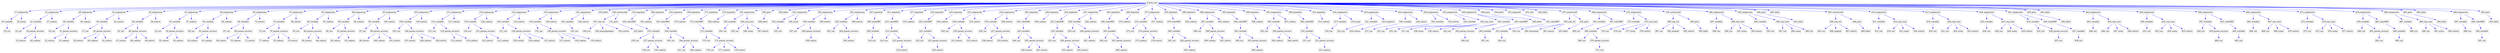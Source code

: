 digraph G {node[shape=box, style=filled, color=Gray95]; edge[color=blue];rankdir=UD 

"0_lista_inst"->"17_asignacion"
"17_asignacion"->"18_variable"
"18_variable"->"19_var"


"17_asignacion"->"20_array"


"0_lista_inst"->"21_asignacion"
"21_asignacion"->"22_variable"
"22_variable"->"23_var"

"22_variable"->"24_param_accesso"
"24_param_accesso"->"25_entero"

"24_param_accesso"->"26_cadena"



"21_asignacion"->"27_cadena"


"0_lista_inst"->"28_asignacion"
"28_asignacion"->"29_variable"
"29_variable"->"30_var"

"29_variable"->"31_param_accesso"
"31_param_accesso"->"32_entero"

"31_param_accesso"->"33_cadena"



"28_asignacion"->"34_cadena"


"0_lista_inst"->"35_asignacion"
"35_asignacion"->"36_variable"
"36_variable"->"37_var"

"36_variable"->"38_param_accesso"
"38_param_accesso"->"39_entero"

"38_param_accesso"->"40_cadena"

"38_param_accesso"->"41_entero"



"35_asignacion"->"42_entero"


"0_lista_inst"->"43_asignacion"
"43_asignacion"->"44_variable"
"44_variable"->"45_var"

"44_variable"->"46_param_accesso"
"46_param_accesso"->"47_entero"

"46_param_accesso"->"48_cadena"

"46_param_accesso"->"49_entero"



"43_asignacion"->"50_entero"


"0_lista_inst"->"51_asignacion"
"51_asignacion"->"52_variable"
"52_variable"->"53_var"

"52_variable"->"54_param_accesso"
"54_param_accesso"->"55_entero"

"54_param_accesso"->"56_cadena"



"51_asignacion"->"57_cadena"


"0_lista_inst"->"58_asignacion"
"58_asignacion"->"59_variable"
"59_variable"->"60_var"

"59_variable"->"61_param_accesso"
"61_param_accesso"->"62_entero"

"61_param_accesso"->"63_cadena"



"58_asignacion"->"64_cadena"


"0_lista_inst"->"65_asignacion"
"65_asignacion"->"66_variable"
"66_variable"->"67_var"

"66_variable"->"68_param_accesso"
"68_param_accesso"->"69_entero"

"68_param_accesso"->"70_cadena"

"68_param_accesso"->"71_entero"



"65_asignacion"->"72_entero"


"0_lista_inst"->"73_asignacion"
"73_asignacion"->"74_variable"
"74_variable"->"75_var"

"74_variable"->"76_param_accesso"
"76_param_accesso"->"77_entero"

"76_param_accesso"->"78_cadena"

"76_param_accesso"->"79_entero"



"73_asignacion"->"80_entero"


"0_lista_inst"->"81_asignacion"
"81_asignacion"->"82_variable"
"82_variable"->"83_var"

"82_variable"->"84_param_accesso"
"84_param_accesso"->"85_entero"

"84_param_accesso"->"86_cadena"



"81_asignacion"->"87_cadena"


"0_lista_inst"->"88_asignacion"
"88_asignacion"->"89_variable"
"89_variable"->"90_var"

"89_variable"->"91_param_accesso"
"91_param_accesso"->"92_entero"

"91_param_accesso"->"93_cadena"



"88_asignacion"->"94_cadena"


"0_lista_inst"->"95_asignacion"
"95_asignacion"->"96_variable"
"96_variable"->"97_var"

"96_variable"->"98_param_accesso"
"98_param_accesso"->"99_entero"

"98_param_accesso"->"100_cadena"

"98_param_accesso"->"101_entero"



"95_asignacion"->"102_entero"


"0_lista_inst"->"103_asignacion"
"103_asignacion"->"104_variable"
"104_variable"->"105_var"

"104_variable"->"106_param_accesso"
"106_param_accesso"->"107_entero"

"106_param_accesso"->"108_cadena"

"106_param_accesso"->"109_entero"



"103_asignacion"->"110_entero"


"0_lista_inst"->"111_asignacion"
"111_asignacion"->"112_variable"
"112_variable"->"113_var"

"112_variable"->"114_param_accesso"
"114_param_accesso"->"115_entero"

"114_param_accesso"->"116_cadena"



"111_asignacion"->"117_cadena"


"0_lista_inst"->"118_asignacion"
"118_asignacion"->"119_variable"
"119_variable"->"120_var"

"119_variable"->"121_param_accesso"
"121_param_accesso"->"122_entero"

"121_param_accesso"->"123_cadena"



"118_asignacion"->"124_cadena"


"0_lista_inst"->"125_asignacion"
"125_asignacion"->"126_variable"
"126_variable"->"127_var"

"126_variable"->"128_param_accesso"
"128_param_accesso"->"129_entero"

"128_param_accesso"->"130_cadena"

"128_param_accesso"->"131_entero"



"125_asignacion"->"132_entero"


"0_lista_inst"->"133_asignacion"
"133_asignacion"->"134_variable"
"134_variable"->"135_var"

"134_variable"->"136_param_accesso"
"136_param_accesso"->"137_entero"

"136_param_accesso"->"138_cadena"

"136_param_accesso"->"139_entero"



"133_asignacion"->"140_entero"


"0_lista_inst"->"141_asignacion"
"141_asignacion"->"142_variable"
"142_variable"->"143_var"


"141_asignacion"->"144_entero"


"0_lista_inst"->"145_label"

"0_lista_inst"->"146_sentenciaif"
"146_sentenciaif"->"147_exp_rel"
"147_exp_rel"->"148_var"

"147_exp_rel"->"149_mayorigualque"

"147_exp_rel"->"150_entero"


"146_sentenciaif"->"151_goto"
"151_goto"->"152_label"



"0_lista_inst"->"153_imprimir"
"153_imprimir"->"154_valorIMP"
"154_valorIMP"->"155_variable"
"155_variable"->"156_var"

"155_variable"->"157_param_accesso"
"157_param_accesso"->"158_var"

"157_param_accesso"->"159_cadena"





"0_lista_inst"->"160_imprimir"
"160_imprimir"->"161_cadena"


"0_lista_inst"->"162_imprimir"
"162_imprimir"->"163_valorIMP"
"163_valorIMP"->"164_variable"
"164_variable"->"165_var"

"164_variable"->"166_param_accesso"
"166_param_accesso"->"167_var"

"166_param_accesso"->"168_cadena"





"0_lista_inst"->"169_imprimir"
"169_imprimir"->"170_cadena"


"0_lista_inst"->"171_imprimir"
"171_imprimir"->"172_valorIMP"
"172_valorIMP"->"173_variable"
"173_variable"->"174_var"

"173_variable"->"175_param_accesso"
"175_param_accesso"->"176_var"

"175_param_accesso"->"177_cadena"

"175_param_accesso"->"178_entero"





"0_lista_inst"->"179_imprimir"
"179_imprimir"->"180_cadena"


"0_lista_inst"->"181_asignacion"
"181_asignacion"->"182_variable"
"182_variable"->"183_var"


"181_asignacion"->"184_exp_num"
"184_exp_num"->"185_var"

"184_exp_num"->"186_suma"

"184_exp_num"->"187_entero"



"0_lista_inst"->"188_goto"
"188_goto"->"189_label"


"0_lista_inst"->"190_label"

"0_lista_inst"->"191_asignacion"
"191_asignacion"->"192_variable"
"192_variable"->"193_var"


"191_asignacion"->"194_array"


"0_lista_inst"->"195_asignacion"
"195_asignacion"->"196_variable"
"196_variable"->"197_var"

"196_variable"->"198_param_accesso"
"198_param_accesso"->"199_entero"



"195_asignacion"->"200_entero"


"0_lista_inst"->"201_asignacion"
"201_asignacion"->"202_variable"
"202_variable"->"203_var"

"202_variable"->"204_param_accesso"
"204_param_accesso"->"205_entero"



"201_asignacion"->"206_entero"


"0_lista_inst"->"207_imprimir"
"207_imprimir"->"208_valorIMP"
"208_valorIMP"->"209_variable"
"209_variable"->"210_var"




"0_lista_inst"->"211_imprimir"
"211_imprimir"->"212_valorIMP"
"212_valorIMP"->"213_variable"
"213_variable"->"214_var"

"213_variable"->"215_param_accesso"
"215_param_accesso"->"216_entero"





"0_lista_inst"->"217_imprimir"
"217_imprimir"->"218_cadena"


"0_lista_inst"->"219_imprimir"
"219_imprimir"->"220_valorIMP"
"220_valorIMP"->"221_variable"
"221_variable"->"222_var"

"221_variable"->"223_param_accesso"
"223_param_accesso"->"224_entero"





"0_lista_inst"->"225_imprimir"
"225_imprimir"->"226_cadena"


"0_lista_inst"->"227_asignacion"
"227_asignacion"->"228_variable"
"228_variable"->"229_var"

"228_variable"->"230_param_accesso"
"230_param_accesso"->"231_entero"

"230_param_accesso"->"232_entero"



"227_asignacion"->"233_entero"


"0_lista_inst"->"234_asignacion"
"234_asignacion"->"235_variable"
"235_variable"->"236_var"

"235_variable"->"237_param_accesso"
"237_param_accesso"->"238_entero"

"237_param_accesso"->"239_entero"



"234_asignacion"->"240_entero"


"0_lista_inst"->"241_imprimir"
"241_imprimir"->"242_valorIMP"
"242_valorIMP"->"243_variable"
"243_variable"->"244_var"

"243_variable"->"245_param_accesso"
"245_param_accesso"->"246_entero"

"245_param_accesso"->"247_entero"





"0_lista_inst"->"248_imprimir"
"248_imprimir"->"249_cadena"


"0_lista_inst"->"250_imprimir"
"250_imprimir"->"251_valorIMP"
"251_valorIMP"->"252_variable"
"252_variable"->"253_var"

"252_variable"->"254_param_accesso"
"254_param_accesso"->"255_entero"

"254_param_accesso"->"256_entero"





"0_lista_inst"->"257_asignacion"
"257_asignacion"->"258_variable"
"258_variable"->"259_var"

"258_variable"->"260_param_accesso"
"260_param_accesso"->"261_cadena"



"257_asignacion"->"262_cadena"


"0_lista_inst"->"263_imprimir"
"263_imprimir"->"264_valorIMP"
"264_valorIMP"->"265_variable"
"265_variable"->"266_var"

"265_variable"->"267_param_accesso"
"267_param_accesso"->"268_cadena"





"0_lista_inst"->"269_imprimir"
"269_imprimir"->"270_cadena"


"0_lista_inst"->"271_asignacion"
"271_asignacion"->"272_variable"
"272_variable"->"273_var"

"272_variable"->"274_param_accesso"
"274_param_accesso"->"275_cadena"

"274_param_accesso"->"276_entero"



"271_asignacion"->"277_cadena"


"0_lista_inst"->"278_imprimir"
"278_imprimir"->"279_valorIMP"
"279_valorIMP"->"280_variable"
"280_variable"->"281_var"

"280_variable"->"282_param_accesso"
"282_param_accesso"->"283_cadena"





"0_lista_inst"->"284_imprimir"
"284_imprimir"->"285_cadena"


"0_lista_inst"->"286_asignacion"
"286_asignacion"->"287_variable"
"287_variable"->"288_var"

"287_variable"->"289_param_accesso"
"289_param_accesso"->"290_cadena"

"289_param_accesso"->"291_entero"



"286_asignacion"->"292_cadena"


"0_lista_inst"->"293_imprimir"
"293_imprimir"->"294_valorIMP"
"294_valorIMP"->"295_variable"
"295_variable"->"296_var"

"295_variable"->"297_param_accesso"
"297_param_accesso"->"298_cadena"





"0_lista_inst"->"299_imprimir"
"299_imprimir"->"300_cadena"


"0_lista_inst"->"301_asignacion"
"301_asignacion"->"302_variable"
"302_variable"->"303_var"

"302_variable"->"304_param_accesso"
"304_param_accesso"->"305_cadena"

"304_param_accesso"->"306_entero"



"301_asignacion"->"307_cadena"


"0_lista_inst"->"308_imprimir"
"308_imprimir"->"309_valorIMP"
"309_valorIMP"->"310_variable"
"310_variable"->"311_var"

"310_variable"->"312_param_accesso"
"312_param_accesso"->"313_cadena"





"0_lista_inst"->"314_imprimir"
"314_imprimir"->"315_cadena"


"0_lista_inst"->"316_asignacion"
"316_asignacion"->"317_variable"
"317_variable"->"318_var"


"316_asignacion"->"319_array"


"0_lista_inst"->"320_asignacion"
"320_asignacion"->"321_variable"
"321_variable"->"322_var"


"320_asignacion"->"323_negativo"
"323_negativo"->"324_entero"



"0_lista_inst"->"325_asignacion"
"325_asignacion"->"326_variable"
"326_variable"->"327_var"


"325_asignacion"->"328_entero"


"0_lista_inst"->"329_asignacion"
"329_asignacion"->"330_variable"
"330_variable"->"331_var"


"329_asignacion"->"332_entero"


"0_lista_inst"->"333_asignacion"
"333_asignacion"->"334_variable"
"334_variable"->"335_var"


"333_asignacion"->"336_exp_num"
"336_exp_num"->"337_var"

"336_exp_num"->"338_suma"

"336_exp_num"->"339_entero"



"0_lista_inst"->"340_asignacion"
"340_asignacion"->"341_variable"
"341_variable"->"342_var"

"341_variable"->"343_param_accesso"
"343_param_accesso"->"344_var"



"340_asignacion"->"345_valorIMP"
"345_valorIMP"->"346_variable"
"346_variable"->"347_var"




"0_lista_inst"->"348_goto"
"348_goto"->"349_label"


"0_lista_inst"->"350_label"

"0_lista_inst"->"351_imprimir"
"351_imprimir"->"352_valorIMP"
"352_valorIMP"->"353_variable"
"353_variable"->"354_var"




"0_lista_inst"->"355_exit"

"0_lista_inst"->"356_label"

"0_lista_inst"->"357_sentenciaif"
"357_sentenciaif"->"358_exp_rel"
"358_exp_rel"->"359_var"

"358_exp_rel"->"360_menorque"

"358_exp_rel"->"361_entero"


"357_sentenciaif"->"362_goto"
"362_goto"->"363_label"



"0_lista_inst"->"364_asignacion"
"364_asignacion"->"365_variable"
"365_variable"->"366_var"


"364_asignacion"->"367_valorIMP"
"367_valorIMP"->"368_variable"
"368_variable"->"369_var"

"368_variable"->"370_param_accesso"
"370_param_accesso"->"371_var"





"0_lista_inst"->"372_asignacion"
"372_asignacion"->"373_variable"
"373_variable"->"374_var"


"372_asignacion"->"375_exp_num"
"375_exp_num"->"376_var"

"375_exp_num"->"377_resta"

"375_exp_num"->"378_entero"



"0_lista_inst"->"379_sentenciaif"
"379_sentenciaif"->"380_exp_rel"
"380_exp_rel"->"381_var"

"380_exp_rel"->"382_noigual"

"380_exp_rel"->"383_entero"


"379_sentenciaif"->"384_goto"
"384_goto"->"385_label"



"0_lista_inst"->"386_asignacion"
"386_asignacion"->"387_variable"
"387_variable"->"388_var"


"386_asignacion"->"389_exp_num"
"389_exp_num"->"390_var"

"389_exp_num"->"391_suma"

"389_exp_num"->"392_entero"



"0_lista_inst"->"393_asignacion"
"393_asignacion"->"394_variable"
"394_variable"->"395_var"


"393_asignacion"->"396_exp_num"
"396_exp_num"->"397_var"

"396_exp_num"->"398_suma"

"396_exp_num"->"399_var"



"0_lista_inst"->"400_goto"
"400_goto"->"401_label"


"0_lista_inst"->"402_label"

"0_lista_inst"->"403_sentenciaif"
"403_sentenciaif"->"404_exp_rel"
"404_exp_rel"->"405_var"

"404_exp_rel"->"406_noigual"

"404_exp_rel"->"407_entero"


"403_sentenciaif"->"408_goto"
"408_goto"->"409_label"



"0_lista_inst"->"410_asignacion"
"410_asignacion"->"411_variable"
"411_variable"->"412_var"


"410_asignacion"->"413_exp_num"
"413_exp_num"->"414_var"

"413_exp_num"->"415_suma"

"413_exp_num"->"416_entero"



"0_lista_inst"->"417_asignacion"
"417_asignacion"->"418_variable"
"418_variable"->"419_var"


"417_asignacion"->"420_exp_num"
"420_exp_num"->"421_var"

"420_exp_num"->"422_resta"

"420_exp_num"->"423_entero"



"0_lista_inst"->"424_asignacion"
"424_asignacion"->"425_variable"
"425_variable"->"426_var"


"424_asignacion"->"427_exp_num"
"427_exp_num"->"428_var"

"427_exp_num"->"429_suma"

"427_exp_num"->"430_entero"



"0_lista_inst"->"431_asignacion"
"431_asignacion"->"432_variable"
"432_variable"->"433_var"

"432_variable"->"434_param_accesso"
"434_param_accesso"->"435_var"



"431_asignacion"->"436_valorIMP"
"436_valorIMP"->"437_variable"
"437_variable"->"438_var"




"0_lista_inst"->"439_goto"
"439_goto"->"440_label"


"0_lista_inst"->"441_label"

"0_lista_inst"->"442_asignacion"
"442_asignacion"->"443_variable"
"443_variable"->"444_var"


"442_asignacion"->"445_exp_num"
"445_exp_num"->"446_var"

"445_exp_num"->"447_resta"

"445_exp_num"->"448_entero"



"0_lista_inst"->"449_asignacion"
"449_asignacion"->"450_variable"
"450_variable"->"451_var"


"449_asignacion"->"452_exp_num"
"452_exp_num"->"453_var"

"452_exp_num"->"454_suma"

"452_exp_num"->"455_entero"



"0_lista_inst"->"456_asignacion"
"456_asignacion"->"457_variable"
"457_variable"->"458_var"

"457_variable"->"459_param_accesso"
"459_param_accesso"->"460_var"



"456_asignacion"->"461_valorIMP"
"461_valorIMP"->"462_variable"
"462_variable"->"463_var"




"0_lista_inst"->"464_asignacion"
"464_asignacion"->"465_variable"
"465_variable"->"466_var"


"464_asignacion"->"467_exp_num"
"467_exp_num"->"468_var"

"467_exp_num"->"469_suma"

"467_exp_num"->"470_entero"



"0_lista_inst"->"471_asignacion"
"471_asignacion"->"472_variable"
"472_variable"->"473_var"


"471_asignacion"->"474_exp_num"
"474_exp_num"->"475_var"

"474_exp_num"->"476_suma"

"474_exp_num"->"477_entero"



"0_lista_inst"->"478_asignacion"
"478_asignacion"->"479_variable"
"479_variable"->"480_var"

"479_variable"->"481_param_accesso"
"481_param_accesso"->"482_var"



"478_asignacion"->"483_valorIMP"
"483_valorIMP"->"484_variable"
"484_variable"->"485_var"




"0_lista_inst"->"486_asignacion"
"486_asignacion"->"487_variable"
"487_variable"->"488_var"


"486_asignacion"->"489_exp_num"
"489_exp_num"->"490_var"

"489_exp_num"->"491_resta"

"489_exp_num"->"492_entero"



"0_lista_inst"->"493_goto"
"493_goto"->"494_label"


"0_lista_inst"->"495_label"

"0_lista_inst"->"496_asignacion"
"496_asignacion"->"497_variable"
"497_variable"->"498_var"


"496_asignacion"->"499_valorIMP"
"499_valorIMP"->"500_variable"
"500_variable"->"501_var"




"0_lista_inst"->"502_goto"
"502_goto"->"503_label"



}